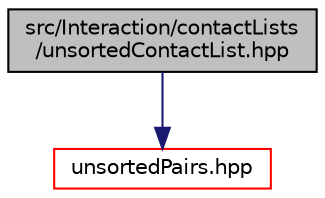 digraph "src/Interaction/contactLists/unsortedContactList.hpp"
{
 // LATEX_PDF_SIZE
  edge [fontname="Helvetica",fontsize="10",labelfontname="Helvetica",labelfontsize="10"];
  node [fontname="Helvetica",fontsize="10",shape=record];
  Node1 [label="src/Interaction/contactLists\l/unsortedContactList.hpp",height=0.2,width=0.4,color="black", fillcolor="grey75", style="filled", fontcolor="black",tooltip=" "];
  Node1 -> Node2 [color="midnightblue",fontsize="10",style="solid",fontname="Helvetica"];
  Node2 [label="unsortedPairs.hpp",height=0.2,width=0.4,color="red", fillcolor="white", style="filled",URL="$unsortedPairs_8hpp.html",tooltip=" "];
}
